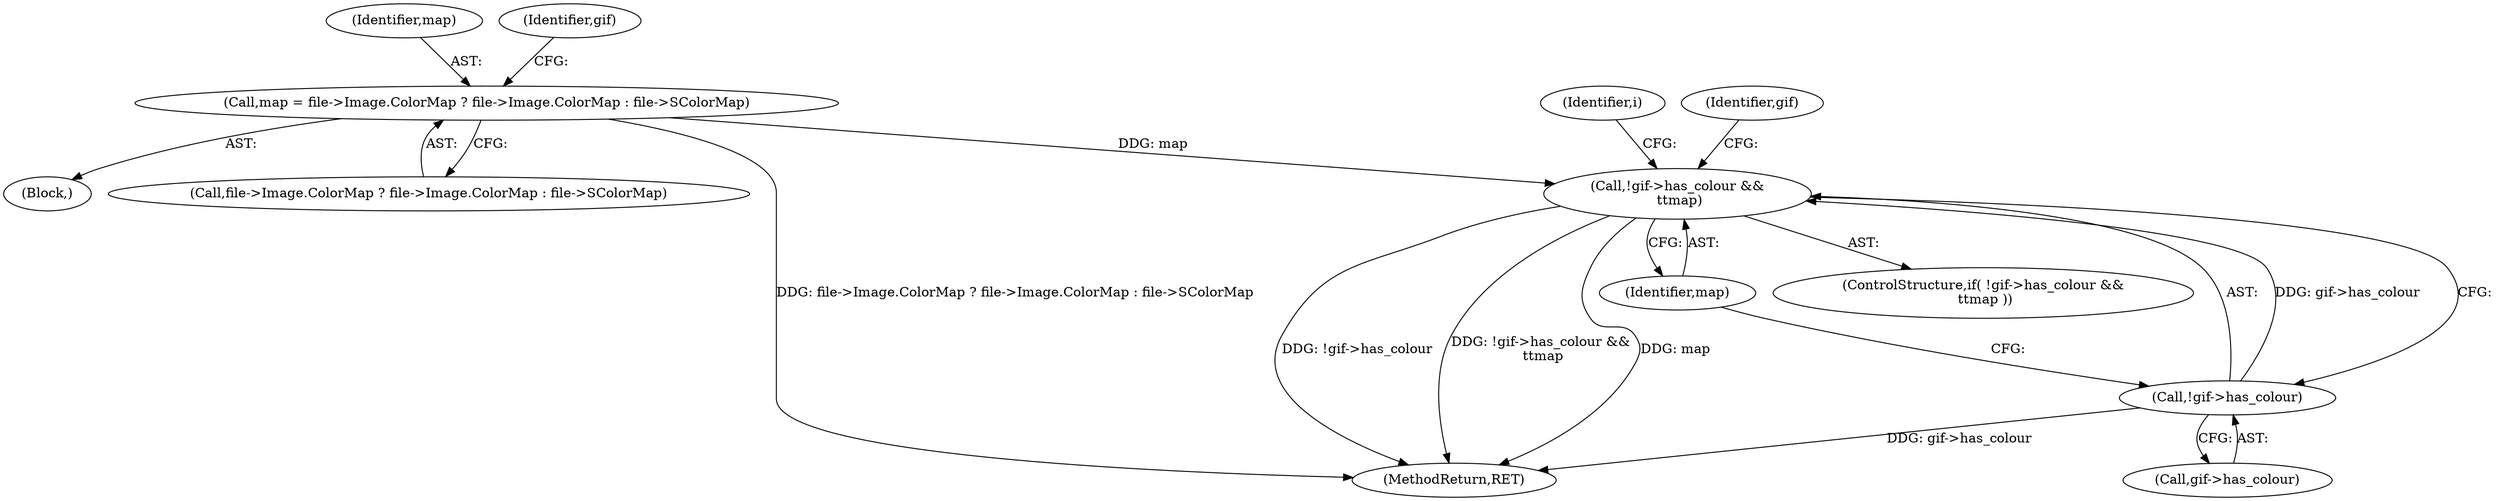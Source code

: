 digraph "0_libvips_ce684dd008532ea0bf9d4a1d89bacb35f4a83f4d@pointer" {
"1000230" [label="(Call,!gif->has_colour &&\n \t\tmap)"];
"1000231" [label="(Call,!gif->has_colour)"];
"1000213" [label="(Call,map = file->Image.ColorMap ? file->Image.ColorMap : file->SColorMap)"];
"1000214" [label="(Identifier,map)"];
"1000240" [label="(Identifier,i)"];
"1000235" [label="(Identifier,map)"];
"1000231" [label="(Call,!gif->has_colour)"];
"1000292" [label="(Identifier,gif)"];
"1000303" [label="(MethodReturn,RET)"];
"1000213" [label="(Call,map = file->Image.ColorMap ? file->Image.ColorMap : file->SColorMap)"];
"1000105" [label="(Block,)"];
"1000232" [label="(Call,gif->has_colour)"];
"1000215" [label="(Call,file->Image.ColorMap ? file->Image.ColorMap : file->SColorMap)"];
"1000230" [label="(Call,!gif->has_colour &&\n \t\tmap)"];
"1000233" [label="(Identifier,gif)"];
"1000229" [label="(ControlStructure,if( !gif->has_colour &&\n \t\tmap ))"];
"1000230" -> "1000229"  [label="AST: "];
"1000230" -> "1000231"  [label="CFG: "];
"1000230" -> "1000235"  [label="CFG: "];
"1000231" -> "1000230"  [label="AST: "];
"1000235" -> "1000230"  [label="AST: "];
"1000240" -> "1000230"  [label="CFG: "];
"1000292" -> "1000230"  [label="CFG: "];
"1000230" -> "1000303"  [label="DDG: map"];
"1000230" -> "1000303"  [label="DDG: !gif->has_colour"];
"1000230" -> "1000303"  [label="DDG: !gif->has_colour &&\n \t\tmap"];
"1000231" -> "1000230"  [label="DDG: gif->has_colour"];
"1000213" -> "1000230"  [label="DDG: map"];
"1000231" -> "1000232"  [label="CFG: "];
"1000232" -> "1000231"  [label="AST: "];
"1000235" -> "1000231"  [label="CFG: "];
"1000231" -> "1000303"  [label="DDG: gif->has_colour"];
"1000213" -> "1000105"  [label="AST: "];
"1000213" -> "1000215"  [label="CFG: "];
"1000214" -> "1000213"  [label="AST: "];
"1000215" -> "1000213"  [label="AST: "];
"1000233" -> "1000213"  [label="CFG: "];
"1000213" -> "1000303"  [label="DDG: file->Image.ColorMap ? file->Image.ColorMap : file->SColorMap"];
}
